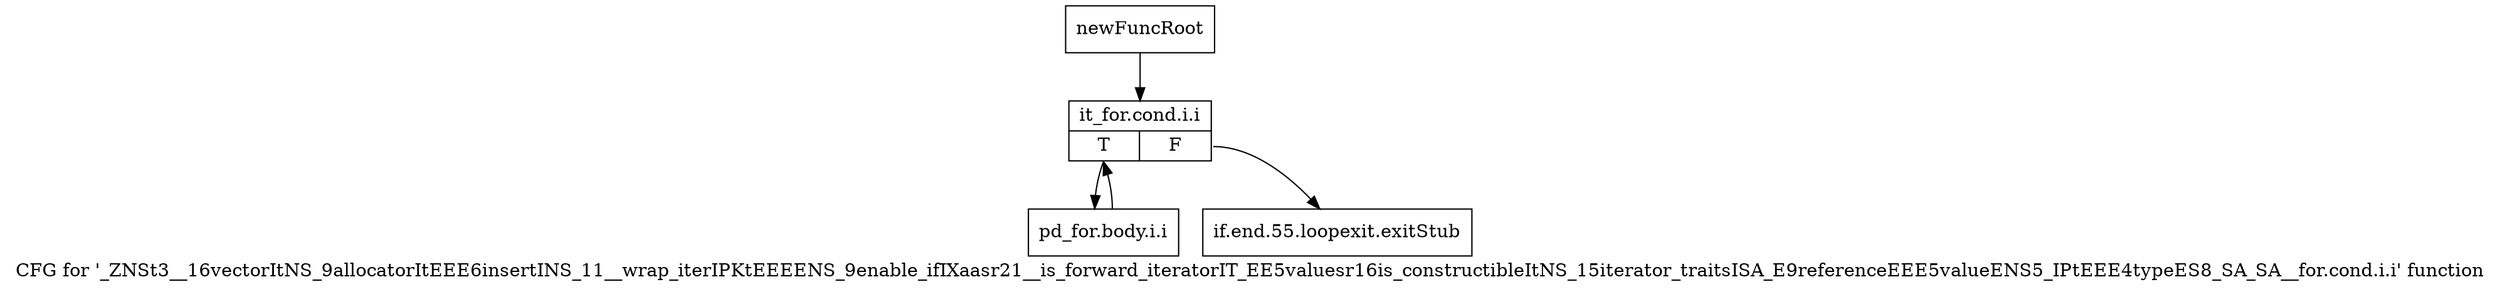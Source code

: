 digraph "CFG for '_ZNSt3__16vectorItNS_9allocatorItEEE6insertINS_11__wrap_iterIPKtEEEENS_9enable_ifIXaasr21__is_forward_iteratorIT_EE5valuesr16is_constructibleItNS_15iterator_traitsISA_E9referenceEEE5valueENS5_IPtEEE4typeES8_SA_SA__for.cond.i.i' function" {
	label="CFG for '_ZNSt3__16vectorItNS_9allocatorItEEE6insertINS_11__wrap_iterIPKtEEEENS_9enable_ifIXaasr21__is_forward_iteratorIT_EE5valuesr16is_constructibleItNS_15iterator_traitsISA_E9referenceEEE5valueENS5_IPtEEE4typeES8_SA_SA__for.cond.i.i' function";

	Node0x83fe5a0 [shape=record,label="{newFuncRoot}"];
	Node0x83fe5a0 -> Node0x83fe640;
	Node0x83fe5f0 [shape=record,label="{if.end.55.loopexit.exitStub}"];
	Node0x83fe640 [shape=record,label="{it_for.cond.i.i|{<s0>T|<s1>F}}"];
	Node0x83fe640:s0 -> Node0x83fe690;
	Node0x83fe640:s1 -> Node0x83fe5f0;
	Node0x83fe690 [shape=record,label="{pd_for.body.i.i}"];
	Node0x83fe690 -> Node0x83fe640;
}
